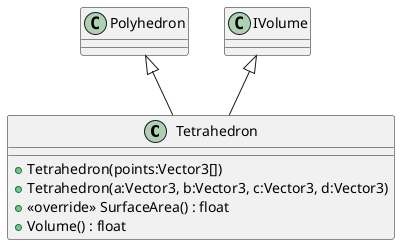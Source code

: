@startuml
class Tetrahedron {
    + Tetrahedron(points:Vector3[])
    + Tetrahedron(a:Vector3, b:Vector3, c:Vector3, d:Vector3)
    + <<override>> SurfaceArea() : float
    + Volume() : float
}
Polyhedron <|-- Tetrahedron
IVolume <|-- Tetrahedron
@enduml
